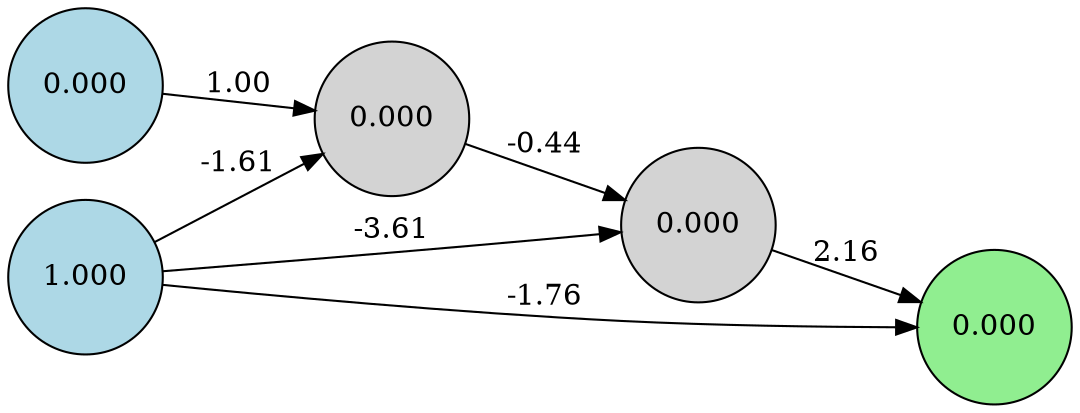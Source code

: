 digraph neat {
  rankdir=LR;
  node [shape=circle];
  node0 [label="0.000", style=filled, fillcolor=lightblue];
  node1 [label="1.000", style=filled, fillcolor=lightblue];
  node61 [label="0.000", style=filled, fillcolor=lightgreen];
  node179 [label="0.000", style=filled, fillcolor=lightgray];
  node194 [label="0.000", style=filled, fillcolor=lightgray];
  node1 -> node61 [label="-1.76"];
  node179 -> node61 [label="2.16"];
  node1 -> node179 [label="-3.61"];
  node0 -> node194 [label="1.00"];
  node194 -> node179 [label="-0.44"];
  node1 -> node194 [label="-1.61"];
}
